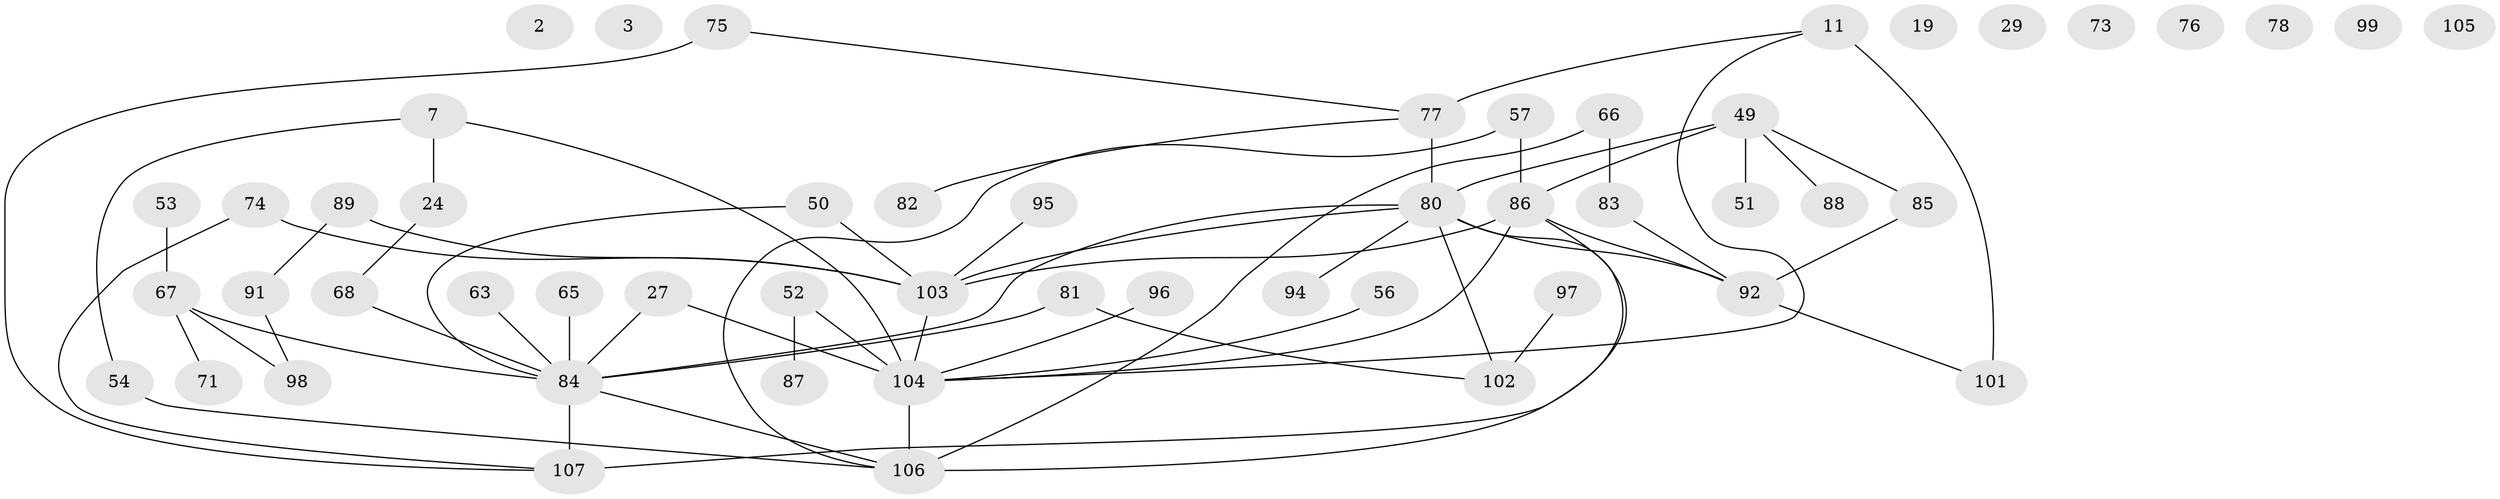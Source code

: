 // original degree distribution, {1: 0.205607476635514, 0: 0.07476635514018691, 3: 0.18691588785046728, 2: 0.29906542056074764, 4: 0.1588785046728972, 5: 0.037383177570093455, 6: 0.037383177570093455}
// Generated by graph-tools (version 1.1) at 2025/43/03/04/25 21:43:18]
// undirected, 53 vertices, 62 edges
graph export_dot {
graph [start="1"]
  node [color=gray90,style=filled];
  2;
  3;
  7;
  11;
  19 [super="+1"];
  24 [super="+12"];
  27;
  29;
  49 [super="+17"];
  50;
  51;
  52 [super="+23"];
  53;
  54;
  56;
  57;
  63;
  65;
  66;
  67 [super="+18+60"];
  68;
  71;
  73;
  74 [super="+38"];
  75;
  76;
  77 [super="+36"];
  78;
  80 [super="+42+72+70"];
  81;
  82;
  83;
  84 [super="+59+61"];
  85;
  86 [super="+48"];
  87;
  88;
  89 [super="+45"];
  91 [super="+25+34"];
  92;
  94;
  95;
  96;
  97;
  98;
  99;
  101 [super="+90"];
  102;
  103 [super="+16+32+58+79"];
  104 [super="+47+93"];
  105;
  106 [super="+100"];
  107 [super="+40"];
  7 -- 24 [weight=2];
  7 -- 54;
  7 -- 104;
  11 -- 101 [weight=2];
  11 -- 77;
  11 -- 104;
  24 -- 68;
  27 -- 84;
  27 -- 104;
  49 -- 85;
  49 -- 88;
  49 -- 51;
  49 -- 86;
  49 -- 80;
  50 -- 103;
  50 -- 84;
  52 -- 87;
  52 -- 104;
  53 -- 67;
  54 -- 106;
  56 -- 104;
  57 -- 86;
  57 -- 106;
  63 -- 84;
  65 -- 84;
  66 -- 83;
  66 -- 106;
  67 -- 98;
  67 -- 84 [weight=2];
  67 -- 71;
  68 -- 84;
  74 -- 107;
  74 -- 103;
  75 -- 77;
  75 -- 107;
  77 -- 82;
  77 -- 80 [weight=2];
  80 -- 102;
  80 -- 103;
  80 -- 106 [weight=2];
  80 -- 84;
  80 -- 92 [weight=2];
  80 -- 94;
  81 -- 102;
  81 -- 84;
  83 -- 92;
  84 -- 107 [weight=3];
  84 -- 106 [weight=3];
  85 -- 92;
  86 -- 103 [weight=2];
  86 -- 107;
  86 -- 92;
  86 -- 104;
  89 -- 103;
  89 -- 91;
  91 -- 98;
  92 -- 101;
  95 -- 103;
  96 -- 104;
  97 -- 102;
  103 -- 104;
  104 -- 106 [weight=3];
}
